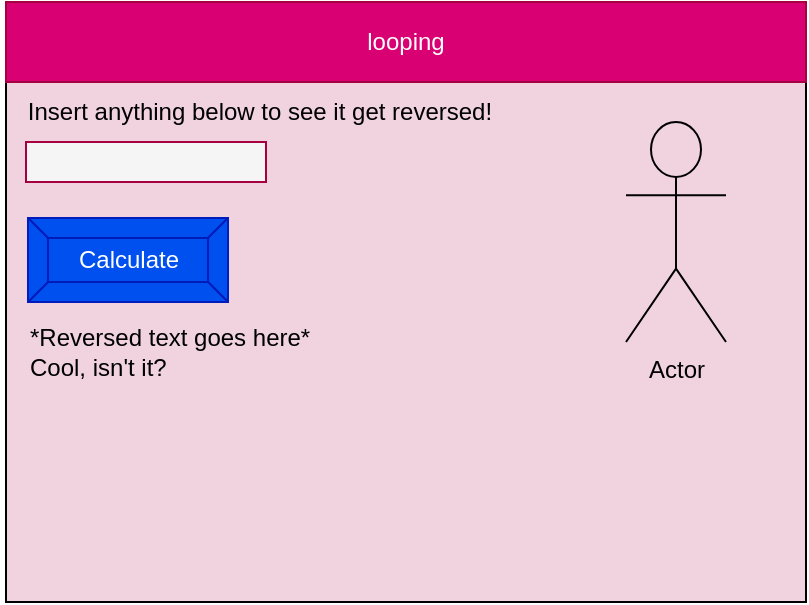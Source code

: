 <mxfile>
    <diagram id="pIaEtrtLPv3HG8r1JEND" name="Page-1">
        <mxGraphModel dx="520" dy="475" grid="1" gridSize="10" guides="1" tooltips="1" connect="1" arrows="1" fold="1" page="1" pageScale="1" pageWidth="850" pageHeight="1100" math="0" shadow="0">
            <root>
                <mxCell id="0"/>
                <mxCell id="1" parent="0"/>
                <mxCell id="2" value="" style="rounded=0;whiteSpace=wrap;html=1;fillColor=#F0D3DF;" parent="1" vertex="1">
                    <mxGeometry x="80" y="80" width="400" height="300" as="geometry"/>
                </mxCell>
                <mxCell id="3" value="looping" style="rounded=0;whiteSpace=wrap;html=1;fillColor=#d80073;fontColor=#ffffff;strokeColor=#A50040;" parent="1" vertex="1">
                    <mxGeometry x="80" y="80" width="400" height="40" as="geometry"/>
                </mxCell>
                <mxCell id="6" value="Calculate" style="labelPosition=center;verticalLabelPosition=middle;align=center;html=1;shape=mxgraph.basic.button;dx=10;fillColor=#0050ef;fontColor=#ffffff;strokeColor=#001DBC;" parent="1" vertex="1">
                    <mxGeometry x="91" y="188" width="100" height="42" as="geometry"/>
                </mxCell>
                <mxCell id="7" value="Actor" style="shape=umlActor;verticalLabelPosition=bottom;verticalAlign=top;html=1;outlineConnect=0;fillColor=none;strokeColor=#000000;fontColor=#000000;" vertex="1" parent="1">
                    <mxGeometry x="390" y="140" width="50" height="110" as="geometry"/>
                </mxCell>
                <mxCell id="8" value="Insert anything below to see it get reversed!" style="text;html=1;strokeColor=none;fillColor=none;align=center;verticalAlign=middle;whiteSpace=wrap;rounded=0;fontColor=#000000;" vertex="1" parent="1">
                    <mxGeometry x="77" y="120" width="260" height="30" as="geometry"/>
                </mxCell>
                <mxCell id="9" value="" style="rounded=0;whiteSpace=wrap;html=1;fontColor=#ffffff;noLabel=1;fillColor=#F5F5F5;strokeColor=#A50040;" vertex="1" parent="1">
                    <mxGeometry x="90" y="150" width="120" height="20" as="geometry"/>
                </mxCell>
                <mxCell id="10" value="*Reversed text goes here*&lt;br&gt;Cool, isn't it?" style="text;html=1;strokeColor=none;fillColor=none;align=left;verticalAlign=middle;whiteSpace=wrap;rounded=0;fontColor=#000000;" vertex="1" parent="1">
                    <mxGeometry x="90" y="240" width="200" height="30" as="geometry"/>
                </mxCell>
            </root>
        </mxGraphModel>
    </diagram>
</mxfile>